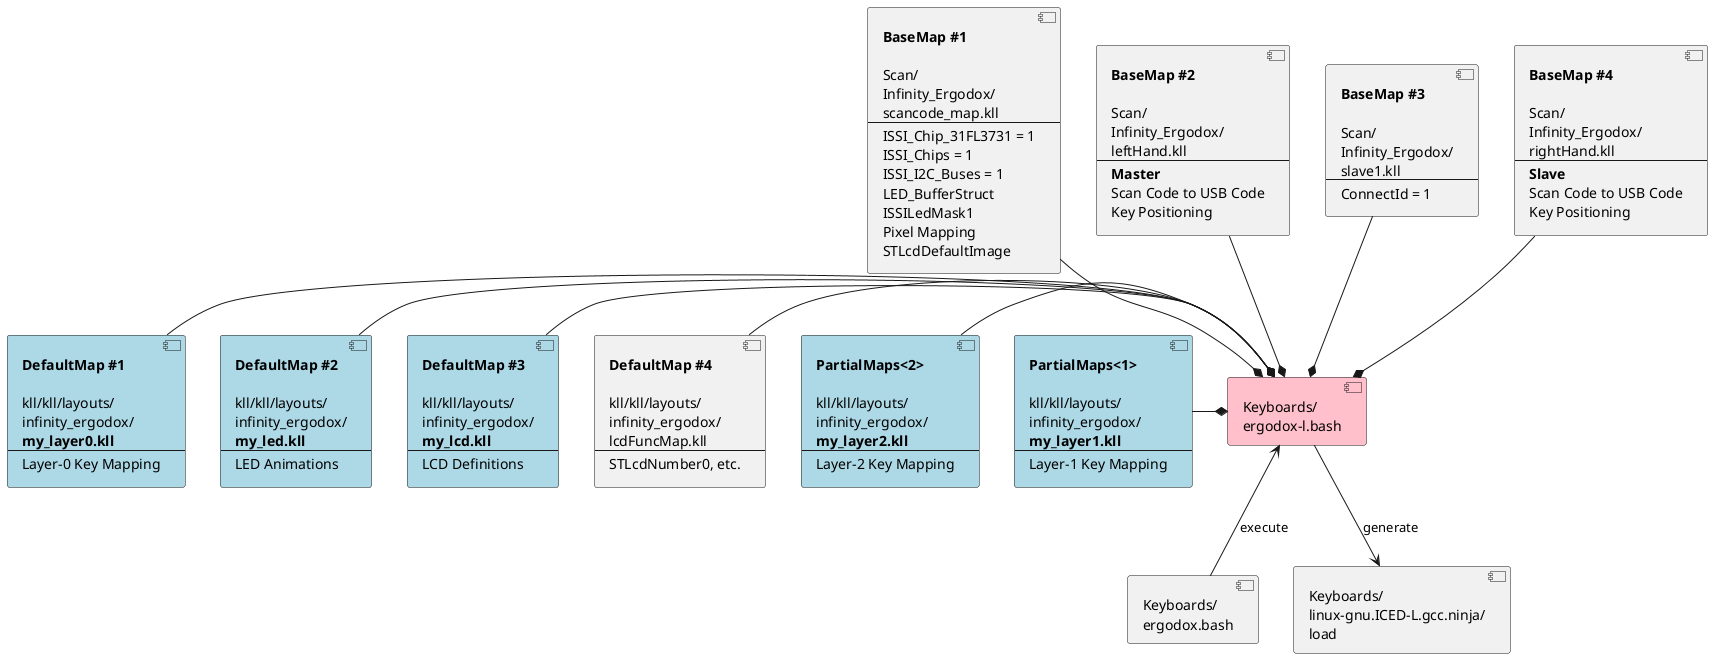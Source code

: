 '
' build.uml
'
' Pink: modified
' LightBlue: new

@startuml
component ergodox_l_bash #Pink [
Keyboards/
ergodox-l.bash
]

'component ergodox_r_bash #Pink [
'Keyboards/
'ergodox-r.bash
']

component ergodox_bash [
Keyboards/
ergodox.bash
]

component scancode_map_kll [
<b>BaseMap #1

Scan/
Infinity_Ergodox/
scancode_map.kll
---
ISSI_Chip_31FL3731 = 1
ISSI_Chips = 1
ISSI_I2C_Buses = 1
LED_BufferStruct
ISSILedMask1
Pixel Mapping
STLcdDefaultImage
]

component leftHand_kll [
<b>BaseMap #2

Scan/
Infinity_Ergodox/
leftHand.kll
---
<b>Master
Scan Code to USB Code
Key Positioning
]

component slave1_kll [
<b>BaseMap #3

Scan/
Infinity_Ergodox/
slave1.kll
---
ConnectId = 1
]

component rightHand_kll [
<b>BaseMap #4

Scan/
Infinity_Ergodox/
rightHand.kll
---
<b>Slave
Scan Code to USB Code
Key Positioning
]

'component mdergo1Overlay_kll [
'<b>DefaultMap #1
'
'kll/kll/layouts/
'infinity_ergodox/
'mdergo1Overlay.kll
']

component my_layer0_kll #LightBlue [
<b>DefaultMap #1

kll/kll/layouts/
infinity_ergodox/
<b>my_layer0.kll
---
Layer-0 Key Mapping
]

component all_led_kll #lightBlue [
<b>DefaultMap #2

kll/kll/layouts/
infinity_ergodox/
<b>my_led.kll
---
LED Animations
]

component all_lcd_kll #lightBlue [
<b>DefaultMap #3

kll/kll/layouts/
infinity_ergodox/
<b>my_lcd.kll
---
LCD Definitions
]

component lcdFuncMap_kll [
<b>DefaultMap #4

kll/kll/layouts/
infinity_ergodox/
lcdFuncMap.kll
---
STLcdNumber0, etc.
]

'component iced_func_kll #Gray [
'<b>PartialMaps<1>
'
'kll/kll/layouts/
'infinity_ergodox/
'iced_func.kll
']

'component iced_numpad_kll #Gray [
'<b>PartialMaps<2>
'
'kll/kll/layouts/
'infinity_ergodox/
'iced_numpad.kll
'---
'flashMode()
']

component my_layer1_kll #LightBlue [
<b>PartialMaps<1>

kll/kll/layouts/
infinity_ergodox/
<b>my_layer1.kll
---
Layer-1 Key Mapping
]

component my_layer2_kll #LightBlue [
<b>PartialMaps<2>

kll/kll/layouts/
infinity_ergodox/
<b>my_layer2.kll
---
Layer-2 Key Mapping
]

'component R_load [
'Keyboards/
'linux-gnu.ICED-R.gcc.ninja/
'load
']

component L_load [
Keyboards/
linux-gnu.ICED-L.gcc.ninja/
load
]

ergodox_bash -up-> ergodox_l_bash: execute
ergodox_l_bash --> L_load : generate

'ergodox_r_bash <-- ergodox_bash : execute
'ergodox_r_bash --> R_load : generate

scancode_map_kll     --* ergodox_l_bash
leftHand_kll         --* ergodox_l_bash
slave1_kll           --* ergodox_l_bash
rightHand_kll        --* ergodox_l_bash
'mdergo1Overlay_kll   -* ergodox_l_bash
my_layer0_kll         -* ergodox_l_bash
all_led_kll           -* ergodox_l_bash
all_lcd_kll           -* ergodox_l_bash
lcdFuncMap_kll        -* ergodox_l_bash
'iced_numpad_kll -right-* ergodox_l_bash
'iced_func_kll   -right-* ergodox_l_bash
my_layer2_kll    -right-* ergodox_l_bash
my_layer1_kll    -right-* ergodox_l_bash

'scancode_map_kll --* ergodox_r_bash
'rightHand_kll    --* ergodox_r_bash
'slave1_kll       --* ergodox_r_bash
'leftHand_kll     --* ergodox_r_bash

@enduml
